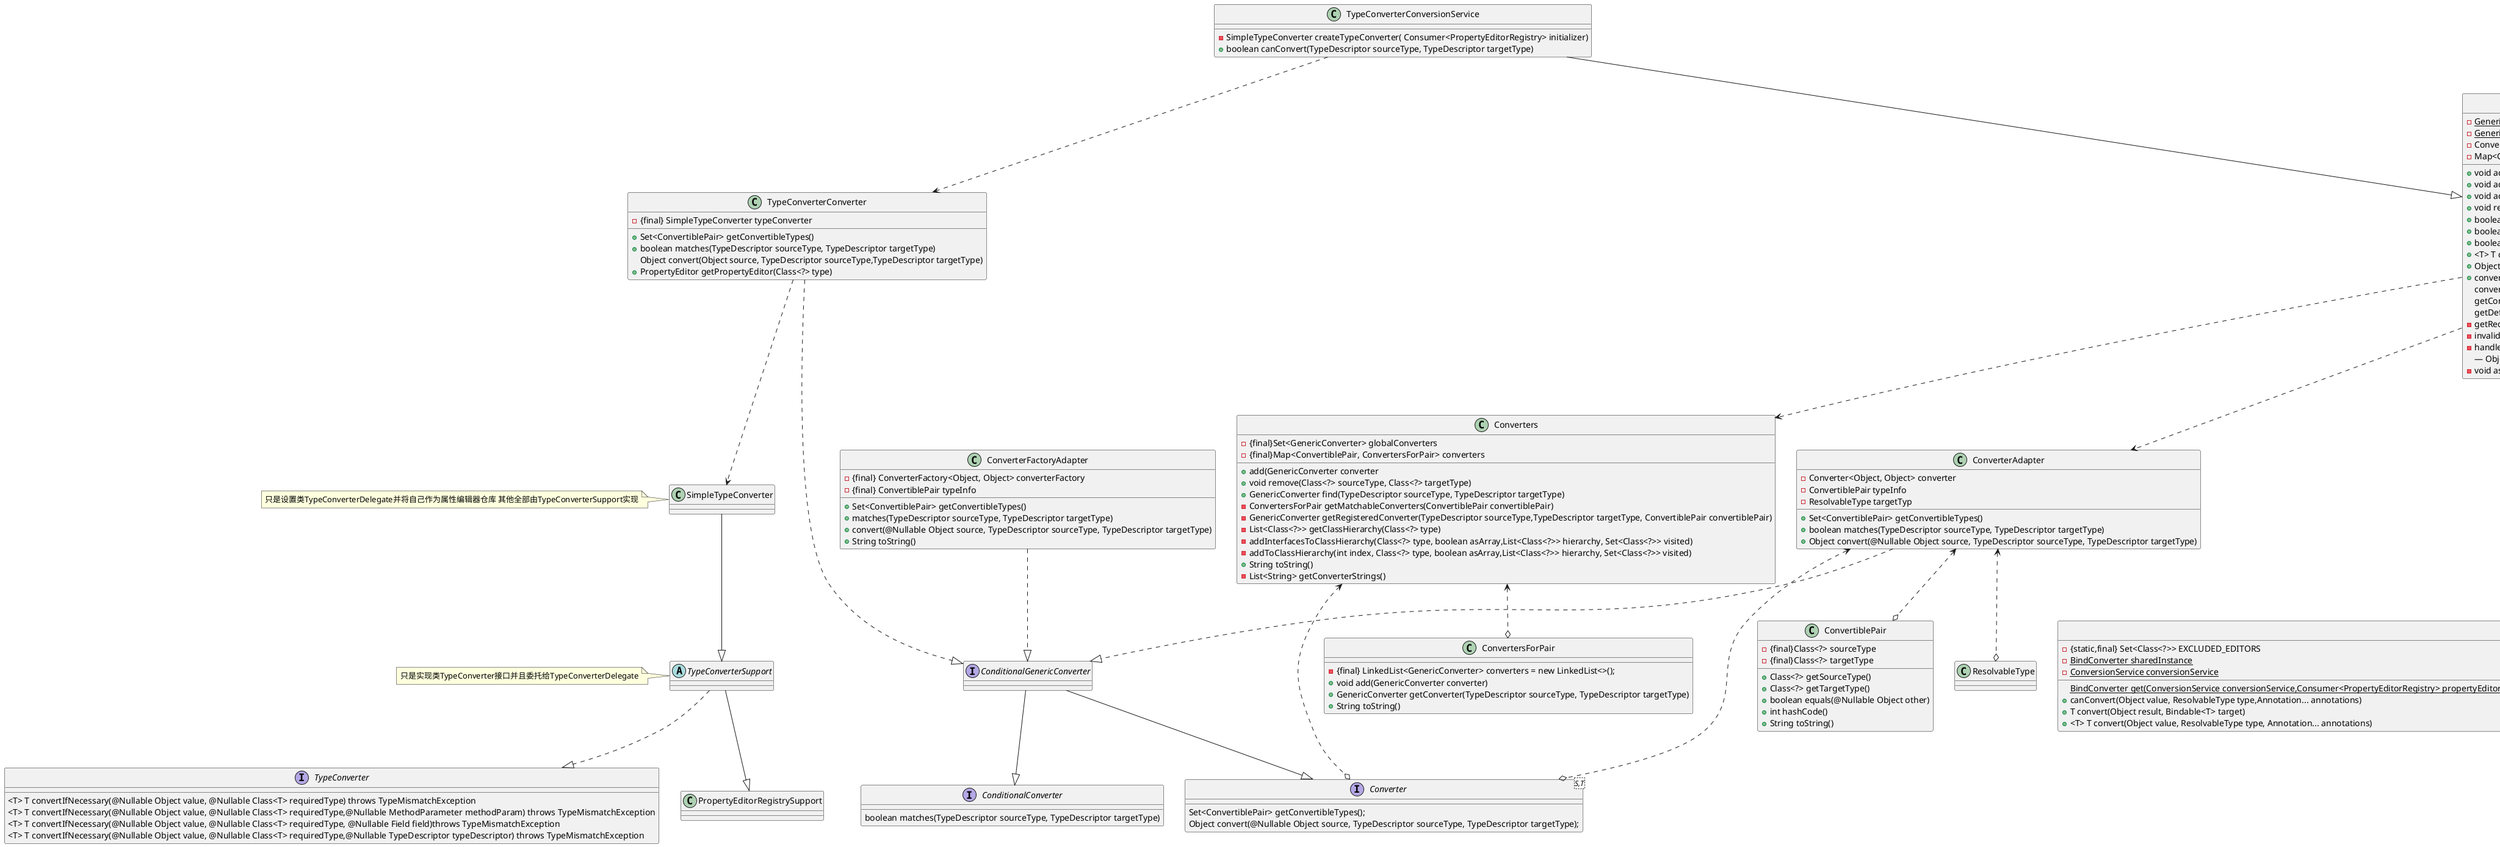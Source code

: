 @startuml
class GenericConversionService{
  - {static}GenericConverter NO_OP_CONVERTER
  - {static} GenericConverter NO_MATCH
  - Converters converters
  - Map<ConverterCacheKey, GenericConverter> converterCache
  + void addConverter(Converter<?, ?> converter)
  + void addConverter(Class<S> sourceType, Class<T> targetType, Converter<? super S, ? extends T> converter)
  + void addConverter(GenericConverter converter)
  + void removeConvertible(Class<?> sourceType, Class<?> targetType)
  + boolean canConvert(@Nullable Class<?> sourceType, Class<?> targetType)
  + boolean canConvert(@Nullable TypeDescriptor sourceType, TypeDescriptor targetType)
  + boolean canBypassConvert(@Nullable TypeDescriptor sourceType, TypeDescriptor targetType)
  + <T> T convert(@Nullable Object source, Class<T> targetType)
  +  Object convert(@Nullable Object source, @Nullable TypeDescriptor sourceType, TypeDescriptor targetType)
  +  convert(@Nullable Object source, TypeDescriptor targetType)
  convertNullSource(@Nullable TypeDescriptor sourceType, TypeDescriptor targetType)
  getConverter(TypeDescriptor sourceType, TypeDescriptor targetType)
  getDefaultConverter(TypeDescriptor sourceType, TypeDescriptor targetType)
  - getRequiredTypeInfo(Class<?> converterClass, Class<?> genericIfc)
  - invalidateCache()
  - handleConverterNotFound(@Nullable Object source, @Nullable TypeDescriptor sourceType, TypeDescriptor targetType)
  — Object handleResult(@Nullable TypeDescriptor sourceType, TypeDescriptor targetType, @Nullable Object result)
  - void assertNotPrimitiveTargetType(@Nullable TypeDescriptor sourceType, TypeDescriptor targetType)
}

interface ConversionService{
boolean canConvert(@Nullable Class<?> sourceType, Class<?> targetType);
boolean canConvert(@Nullable TypeDescriptor sourceType, TypeDescriptor targetType);
<T> T convert(@Nullable Object source, Class<T> targetType);
Object convert(@Nullable Object source, @Nullable TypeDescriptor sourceType, TypeDescriptor targetType);
}
interface ConverterRegistry{
void addConverter(Converter<?, ?> converter);
<S, T> void addConverter(Class<S> sourceType, Class<T> targetType, Converter<? super S, ? extends T> converter);
void addConverter(GenericConverter converter);
void addConverterFactory(ConverterFactory<?, ?> factory);
void removeConvertible(Class<?> sourceType, Class<?> targetType);
}

class ConverterCacheKey{
  -{final} TypeDescriptor sourceType
  -{final} TypeDescriptor targetType
  + boolean equals(Object other)
  + int hashCode()
  + String toString()
  + int compareTo(ConverterCacheKey other)
}
class Converters{
  - {final}Set<GenericConverter> globalConverters
  - {final}Map<ConvertiblePair, ConvertersForPair> converters
  + add(GenericConverter converter
  + void remove(Class<?> sourceType, Class<?> targetType)
  + GenericConverter find(TypeDescriptor sourceType, TypeDescriptor targetType)
  - ConvertersForPair getMatchableConverters(ConvertiblePair convertiblePair)
  - GenericConverter getRegisteredConverter(TypeDescriptor sourceType,TypeDescriptor targetType, ConvertiblePair convertiblePair)
  - List<Class<?>> getClassHierarchy(Class<?> type)
  -addInterfacesToClassHierarchy(Class<?> type, boolean asArray,List<Class<?>> hierarchy, Set<Class<?>> visited)
  - addToClassHierarchy(int index, Class<?> type, boolean asArray,List<Class<?>> hierarchy, Set<Class<?>> visited)
  + String toString()
  - List<String> getConverterStrings()
}
class ConvertersForPair{
 -{final} LinkedList<GenericConverter> converters = new LinkedList<>();
 +  void add(GenericConverter converter)
 + GenericConverter getConverter(TypeDescriptor sourceType, TypeDescriptor targetType)
 + String toString()
}

class ConverterAdapter{
  - Converter<Object, Object> converter
  - ConvertiblePair typeInfo
  - ResolvableType targetTyp
  +  Set<ConvertiblePair> getConvertibleTypes()
  + boolean matches(TypeDescriptor sourceType, TypeDescriptor targetType)
  + Object convert(@Nullable Object source, TypeDescriptor sourceType, TypeDescriptor targetType)
}
class ConverterFactoryAdapter{
  -{final} ConverterFactory<Object, Object> converterFactory
  -{final} ConvertiblePair typeInfo
  +Set<ConvertiblePair> getConvertibleTypes()
  +matches(TypeDescriptor sourceType, TypeDescriptor targetType)
  + convert(@Nullable Object source, TypeDescriptor sourceType, TypeDescriptor targetType)
  +  String toString()
}


interface ConditionalGenericConverter

interface Converter<S,T>{
Set<ConvertiblePair> getConvertibleTypes();
Object convert(@Nullable Object source, TypeDescriptor sourceType, TypeDescriptor targetType);

}
class ConvertiblePair{
  -{final}Class<?> sourceType
  -{final}Class<?> targetType
  + Class<?> getSourceType()
  + Class<?> getTargetType()
  + boolean equals(@Nullable Object other)
  + int hashCode()
  + String toString()
}
interface ConditionalConverter{
boolean matches(TypeDescriptor sourceType, TypeDescriptor targetType)
}
class CompositeConversionService{
  -{final} List<ConversionService> delegates
  + boolean canConvert(Class<?> sourceType, Class<?> targetType)
  + boolean canConvert(TypeDescriptor sourceType, TypeDescriptor targetType)
  +  <T> T convert(Object source, Class<T> targetType)
  +  convert(Object source, TypeDescriptor sourceType,TypeDescriptor targetType)
}
class TypeConverterConversionService{
  -SimpleTypeConverter createTypeConverter( Consumer<PropertyEditorRegistry> initializer)
  + boolean canConvert(TypeDescriptor sourceType, TypeDescriptor targetType)
}
class TypeConverterConverter{
    -{final} SimpleTypeConverter typeConverter
     +Set<ConvertiblePair> getConvertibleTypes()
     + boolean matches(TypeDescriptor sourceType, TypeDescriptor targetType)
     Object convert(Object source, TypeDescriptor sourceType,TypeDescriptor targetType)
     + PropertyEditor getPropertyEditor(Class<?> type)
}
class BindConverter{
   -{static,final} Set<Class<?>> EXCLUDED_EDITORS
   -{static} BindConverter sharedInstance
   -{static} ConversionService conversionService
   {static}BindConverter get(ConversionService conversionService,Consumer<PropertyEditorRegistry> propertyEditorInitializer)   -List<ConversionService> getConversionServices(ConversionService conversionService,Consumer<PropertyEditorRegistry> propertyEditorInitializer)
   + canConvert(Object value, ResolvableType type,Annotation... annotations)
   +  T convert(Object result, Bindable<T> target)
   + <T> T convert(Object value, ResolvableType type, Annotation... annotations)

}
interface TypeConverter{
   <T> T convertIfNecessary(@Nullable Object value, @Nullable Class<T> requiredType) throws TypeMismatchException
   <T> T convertIfNecessary(@Nullable Object value, @Nullable Class<T> requiredType,@Nullable MethodParameter methodParam) throws TypeMismatchException
   <T> T convertIfNecessary(@Nullable Object value, @Nullable Class<T> requiredType, @Nullable Field field)throws TypeMismatchException
   <T> T convertIfNecessary(@Nullable Object value, @Nullable Class<T> requiredType,@Nullable TypeDescriptor typeDescriptor) throws TypeMismatchException

}
class SimpleTypeConverter
note left: 只是设置类TypeConverterDelegate并将自己作为属性编辑器仓库 其他全部由TypeConverterSupport实现
abstract class  TypeConverterSupport
note left:只是实现类TypeConverter接口并且委托给TypeConverterDelegate
Converters <..o ConvertersForPair
Converters <..o Converter
ConverterFactoryAdapter ..|>ConditionalGenericConverter
ConverterAdapter ..|> ConditionalGenericConverter
ConditionalGenericConverter --|>Converter
ConditionalGenericConverter --|> ConditionalConverter
ConverterAdapter <..o ResolvableType
ConverterAdapter <..o ConvertiblePair
ConverterAdapter <..o Converter
GenericConversionService ..>ConverterCacheKey
GenericConversionService ..> ConverterAdapter
GenericConversionService ..>Converters
GenericConversionService ..|>ConfigurableConversionService
ConfigurableConversionService ..|> ConversionService
ConfigurableConversionService ..|> ConverterRegistry
CompositeConversionService ..>BindConverter
CompositeConversionService ..>ResolvableTypeDescriptor
CompositeConversionService --|>ConversionService
TypeConverterConversionService --|> GenericConversionService
GenericConversionService ..|> ConversionService
TypeConverterConversionService ..>TypeConverterConverter
TypeConverterConverter ..>SimpleTypeConverter
TypeConverterConverter ..|> ConditionalGenericConverter
SimpleTypeConverter --|>TypeConverterSupport
TypeConverterSupport --|> PropertyEditorRegistrySupport
TypeConverterSupport ..|>TypeConverter
@enduml